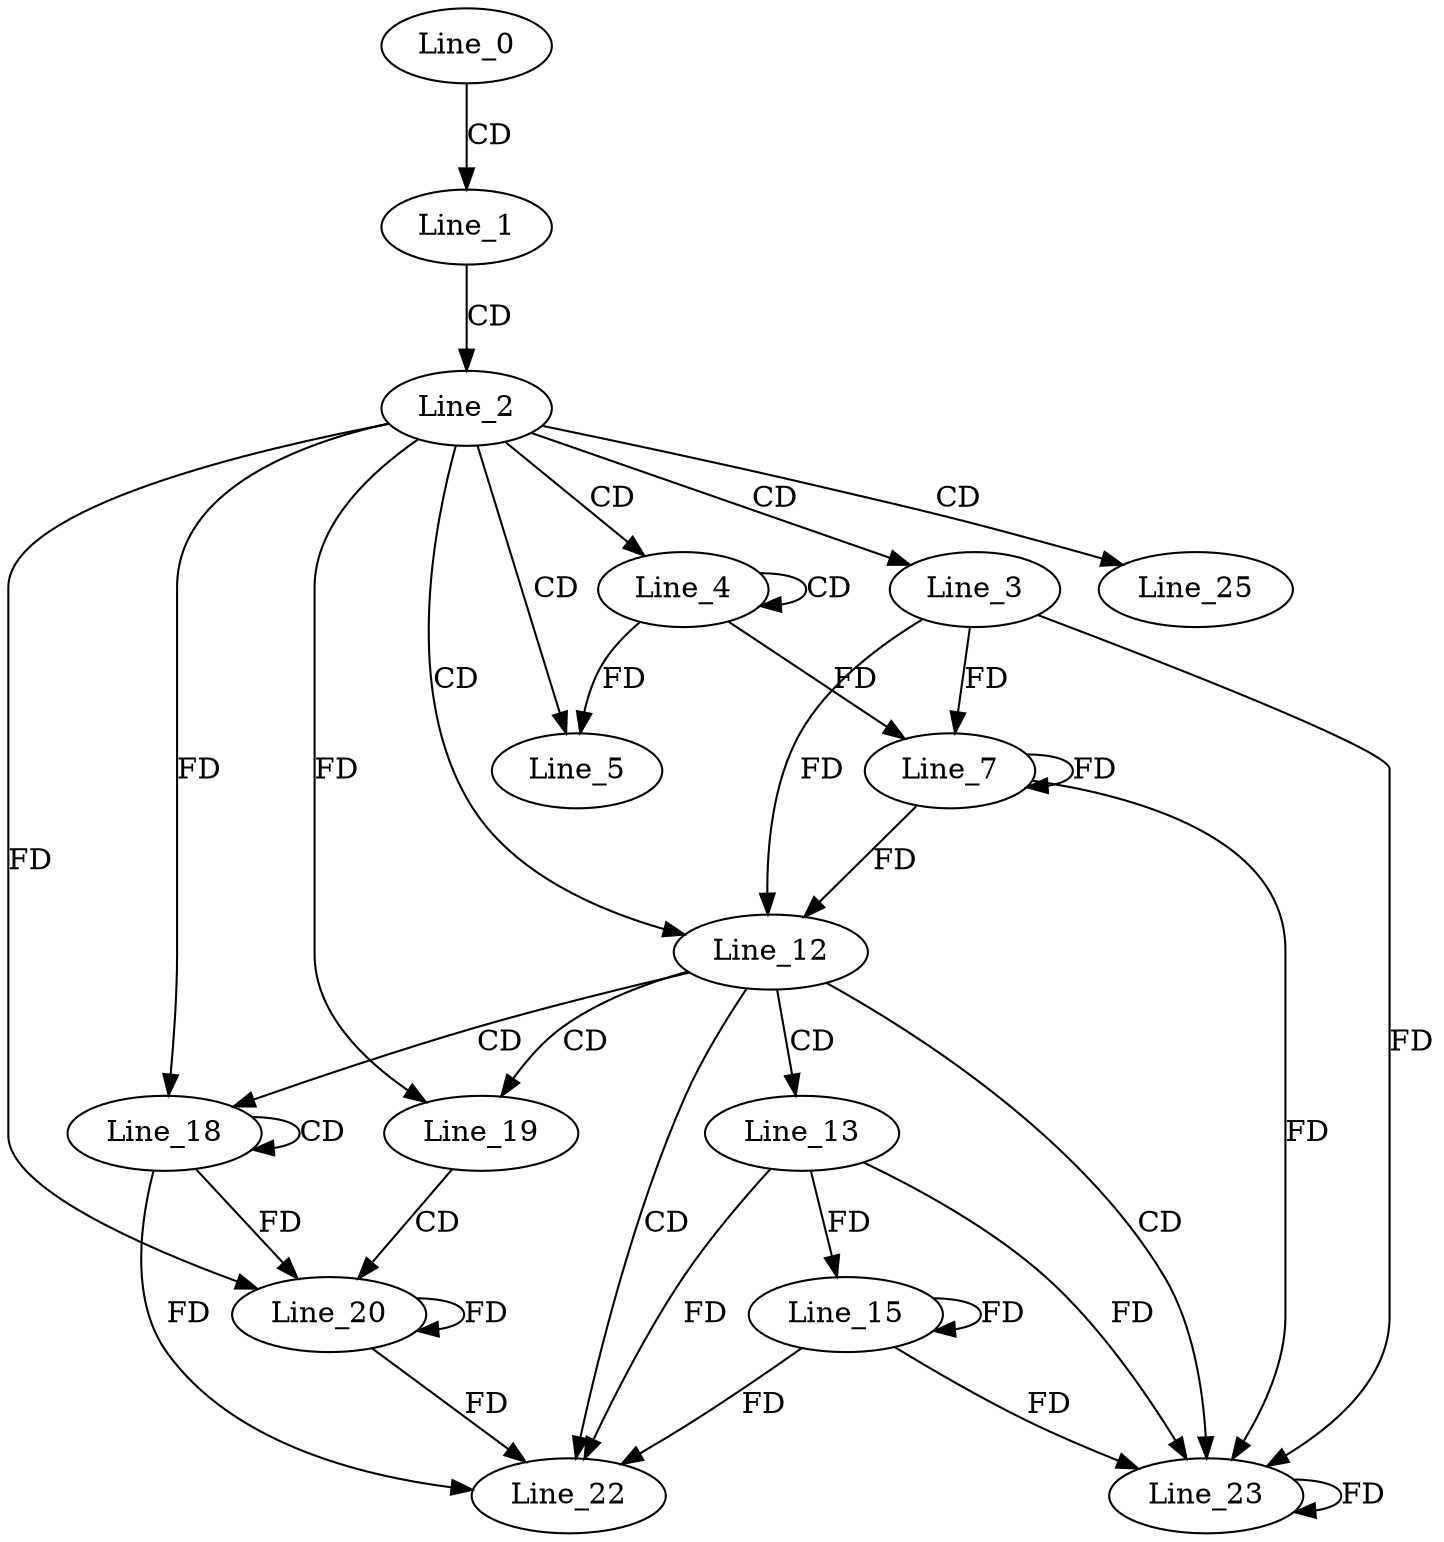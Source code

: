 digraph G {
  Line_0;
  Line_1;
  Line_2;
  Line_3;
  Line_4;
  Line_4;
  Line_5;
  Line_7;
  Line_7;
  Line_12;
  Line_13;
  Line_15;
  Line_15;
  Line_18;
  Line_18;
  Line_19;
  Line_19;
  Line_20;
  Line_20;
  Line_22;
  Line_22;
  Line_23;
  Line_23;
  Line_23;
  Line_25;
  Line_0 -> Line_1 [ label="CD" ];
  Line_1 -> Line_2 [ label="CD" ];
  Line_2 -> Line_3 [ label="CD" ];
  Line_2 -> Line_4 [ label="CD" ];
  Line_4 -> Line_4 [ label="CD" ];
  Line_2 -> Line_5 [ label="CD" ];
  Line_4 -> Line_5 [ label="FD" ];
  Line_3 -> Line_7 [ label="FD" ];
  Line_7 -> Line_7 [ label="FD" ];
  Line_4 -> Line_7 [ label="FD" ];
  Line_2 -> Line_12 [ label="CD" ];
  Line_3 -> Line_12 [ label="FD" ];
  Line_7 -> Line_12 [ label="FD" ];
  Line_12 -> Line_13 [ label="CD" ];
  Line_13 -> Line_15 [ label="FD" ];
  Line_15 -> Line_15 [ label="FD" ];
  Line_12 -> Line_18 [ label="CD" ];
  Line_18 -> Line_18 [ label="CD" ];
  Line_2 -> Line_18 [ label="FD" ];
  Line_12 -> Line_19 [ label="CD" ];
  Line_2 -> Line_19 [ label="FD" ];
  Line_19 -> Line_20 [ label="CD" ];
  Line_18 -> Line_20 [ label="FD" ];
  Line_20 -> Line_20 [ label="FD" ];
  Line_2 -> Line_20 [ label="FD" ];
  Line_12 -> Line_22 [ label="CD" ];
  Line_13 -> Line_22 [ label="FD" ];
  Line_15 -> Line_22 [ label="FD" ];
  Line_18 -> Line_22 [ label="FD" ];
  Line_20 -> Line_22 [ label="FD" ];
  Line_12 -> Line_23 [ label="CD" ];
  Line_3 -> Line_23 [ label="FD" ];
  Line_7 -> Line_23 [ label="FD" ];
  Line_23 -> Line_23 [ label="FD" ];
  Line_13 -> Line_23 [ label="FD" ];
  Line_15 -> Line_23 [ label="FD" ];
  Line_2 -> Line_25 [ label="CD" ];
}
